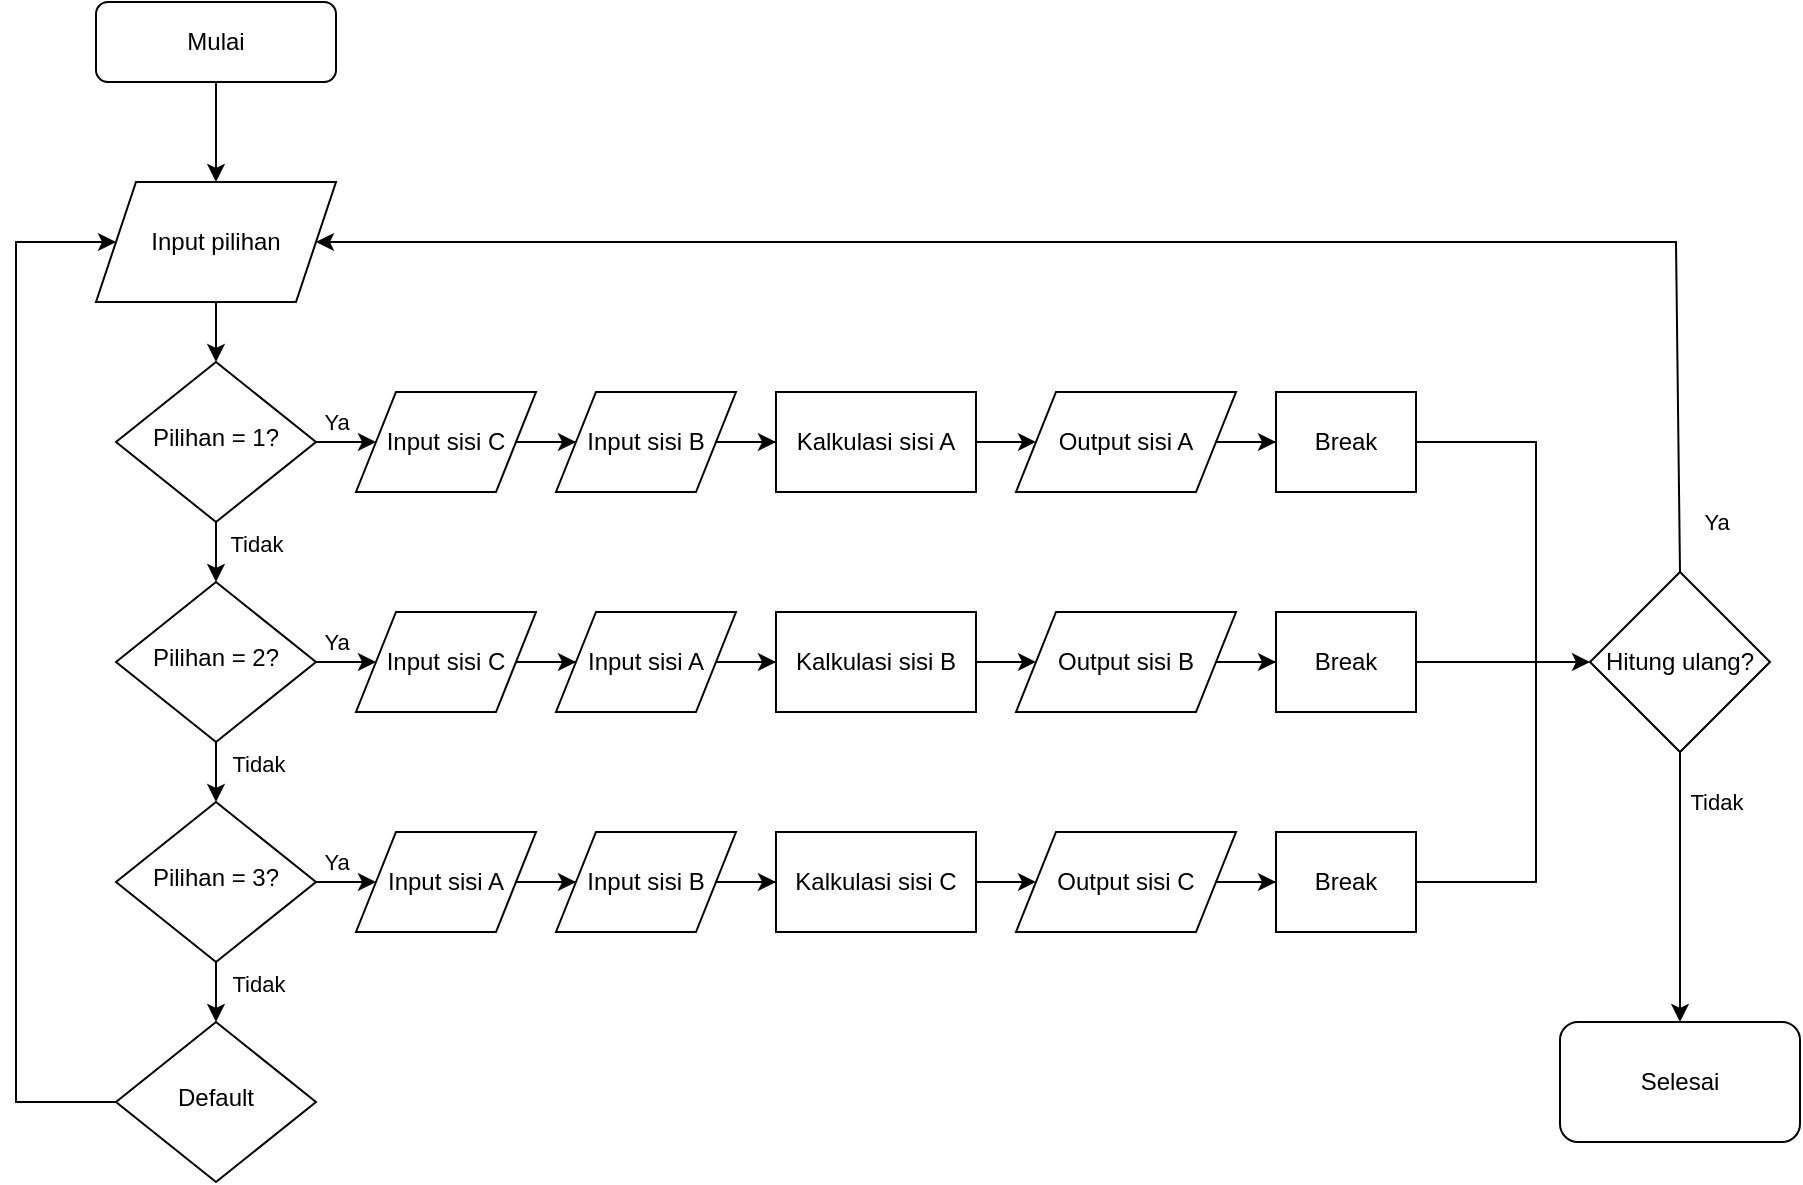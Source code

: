 <mxfile version="22.0.0" type="github">
  <diagram id="C5RBs43oDa-KdzZeNtuy" name="Page-1">
    <mxGraphModel dx="1257" dy="649" grid="1" gridSize="10" guides="1" tooltips="1" connect="1" arrows="1" fold="1" page="1" pageScale="1" pageWidth="827" pageHeight="1169" math="0" shadow="0">
      <root>
        <mxCell id="WIyWlLk6GJQsqaUBKTNV-0" />
        <mxCell id="WIyWlLk6GJQsqaUBKTNV-1" parent="WIyWlLk6GJQsqaUBKTNV-0" />
        <mxCell id="WIyWlLk6GJQsqaUBKTNV-3" value="Mulai" style="rounded=1;whiteSpace=wrap;html=1;fontSize=12;glass=0;strokeWidth=1;shadow=0;" parent="WIyWlLk6GJQsqaUBKTNV-1" vertex="1">
          <mxGeometry x="80" y="40" width="120" height="40" as="geometry" />
        </mxCell>
        <mxCell id="WIyWlLk6GJQsqaUBKTNV-10" value="Pilihan = 1?" style="rhombus;whiteSpace=wrap;html=1;shadow=0;fontFamily=Helvetica;fontSize=12;align=center;strokeWidth=1;spacing=6;spacingTop=-4;" parent="WIyWlLk6GJQsqaUBKTNV-1" vertex="1">
          <mxGeometry x="90" y="220" width="100" height="80" as="geometry" />
        </mxCell>
        <mxCell id="Qqi29Gs-X395JuREenvk-0" value="Input pilihan" style="shape=parallelogram;perimeter=parallelogramPerimeter;whiteSpace=wrap;html=1;fixedSize=1;" vertex="1" parent="WIyWlLk6GJQsqaUBKTNV-1">
          <mxGeometry x="80" y="130" width="120" height="60" as="geometry" />
        </mxCell>
        <mxCell id="Qqi29Gs-X395JuREenvk-12" value="Pilihan = 2?" style="rhombus;whiteSpace=wrap;html=1;shadow=0;fontFamily=Helvetica;fontSize=12;align=center;strokeWidth=1;spacing=6;spacingTop=-4;" vertex="1" parent="WIyWlLk6GJQsqaUBKTNV-1">
          <mxGeometry x="90" y="330" width="100" height="80" as="geometry" />
        </mxCell>
        <mxCell id="Qqi29Gs-X395JuREenvk-18" value="Pilihan = 3?" style="rhombus;whiteSpace=wrap;html=1;shadow=0;fontFamily=Helvetica;fontSize=12;align=center;strokeWidth=1;spacing=6;spacingTop=-4;" vertex="1" parent="WIyWlLk6GJQsqaUBKTNV-1">
          <mxGeometry x="90" y="440" width="100" height="80" as="geometry" />
        </mxCell>
        <mxCell id="Qqi29Gs-X395JuREenvk-23" value="" style="edgeStyle=orthogonalEdgeStyle;rounded=0;orthogonalLoop=1;jettySize=auto;html=1;exitX=0;exitY=0.5;exitDx=0;exitDy=0;entryX=0;entryY=0.5;entryDx=0;entryDy=0;" edge="1" parent="WIyWlLk6GJQsqaUBKTNV-1" source="Qqi29Gs-X395JuREenvk-21" target="Qqi29Gs-X395JuREenvk-0">
          <mxGeometry relative="1" as="geometry">
            <mxPoint x="40" y="160" as="targetPoint" />
            <Array as="points">
              <mxPoint x="40" y="590" />
              <mxPoint x="40" y="160" />
            </Array>
          </mxGeometry>
        </mxCell>
        <mxCell id="Qqi29Gs-X395JuREenvk-21" value="Default" style="rhombus;whiteSpace=wrap;html=1;shadow=0;fontFamily=Helvetica;fontSize=12;align=center;strokeWidth=1;spacing=6;spacingTop=-4;" vertex="1" parent="WIyWlLk6GJQsqaUBKTNV-1">
          <mxGeometry x="90" y="550" width="100" height="80" as="geometry" />
        </mxCell>
        <mxCell id="Qqi29Gs-X395JuREenvk-29" value="" style="edgeStyle=orthogonalEdgeStyle;rounded=0;orthogonalLoop=1;jettySize=auto;html=1;" edge="1" parent="WIyWlLk6GJQsqaUBKTNV-1" source="Qqi29Gs-X395JuREenvk-25" target="Qqi29Gs-X395JuREenvk-28">
          <mxGeometry relative="1" as="geometry" />
        </mxCell>
        <mxCell id="Qqi29Gs-X395JuREenvk-25" value="Input sisi C" style="shape=parallelogram;perimeter=parallelogramPerimeter;whiteSpace=wrap;html=1;fixedSize=1;" vertex="1" parent="WIyWlLk6GJQsqaUBKTNV-1">
          <mxGeometry x="209.99" y="235" width="90" height="50" as="geometry" />
        </mxCell>
        <mxCell id="Qqi29Gs-X395JuREenvk-31" value="" style="edgeStyle=orthogonalEdgeStyle;rounded=0;orthogonalLoop=1;jettySize=auto;html=1;" edge="1" parent="WIyWlLk6GJQsqaUBKTNV-1" source="Qqi29Gs-X395JuREenvk-28" target="Qqi29Gs-X395JuREenvk-30">
          <mxGeometry relative="1" as="geometry" />
        </mxCell>
        <mxCell id="Qqi29Gs-X395JuREenvk-28" value="Input sisi B" style="shape=parallelogram;perimeter=parallelogramPerimeter;whiteSpace=wrap;html=1;fixedSize=1;" vertex="1" parent="WIyWlLk6GJQsqaUBKTNV-1">
          <mxGeometry x="309.99" y="235" width="90" height="50" as="geometry" />
        </mxCell>
        <mxCell id="Qqi29Gs-X395JuREenvk-33" value="" style="edgeStyle=orthogonalEdgeStyle;rounded=0;orthogonalLoop=1;jettySize=auto;html=1;" edge="1" parent="WIyWlLk6GJQsqaUBKTNV-1" source="Qqi29Gs-X395JuREenvk-30">
          <mxGeometry relative="1" as="geometry">
            <mxPoint x="549.999" y="259.977" as="targetPoint" />
          </mxGeometry>
        </mxCell>
        <mxCell id="Qqi29Gs-X395JuREenvk-30" value="Kalkulasi sisi A" style="whiteSpace=wrap;html=1;" vertex="1" parent="WIyWlLk6GJQsqaUBKTNV-1">
          <mxGeometry x="419.99" y="235" width="100" height="50" as="geometry" />
        </mxCell>
        <mxCell id="Qqi29Gs-X395JuREenvk-66" value="" style="edgeStyle=orthogonalEdgeStyle;rounded=0;orthogonalLoop=1;jettySize=auto;html=1;" edge="1" parent="WIyWlLk6GJQsqaUBKTNV-1" source="Qqi29Gs-X395JuREenvk-32" target="Qqi29Gs-X395JuREenvk-65">
          <mxGeometry relative="1" as="geometry" />
        </mxCell>
        <mxCell id="Qqi29Gs-X395JuREenvk-32" value="Output sisi A" style="shape=parallelogram;perimeter=parallelogramPerimeter;whiteSpace=wrap;html=1;fixedSize=1;" vertex="1" parent="WIyWlLk6GJQsqaUBKTNV-1">
          <mxGeometry x="540" y="235" width="110" height="50" as="geometry" />
        </mxCell>
        <mxCell id="Qqi29Gs-X395JuREenvk-35" value="" style="edgeStyle=orthogonalEdgeStyle;rounded=0;orthogonalLoop=1;jettySize=auto;html=1;" edge="1" parent="WIyWlLk6GJQsqaUBKTNV-1" source="Qqi29Gs-X395JuREenvk-36" target="Qqi29Gs-X395JuREenvk-38">
          <mxGeometry relative="1" as="geometry" />
        </mxCell>
        <mxCell id="Qqi29Gs-X395JuREenvk-36" value="Input sisi C" style="shape=parallelogram;perimeter=parallelogramPerimeter;whiteSpace=wrap;html=1;fixedSize=1;" vertex="1" parent="WIyWlLk6GJQsqaUBKTNV-1">
          <mxGeometry x="209.99" y="345" width="90" height="50" as="geometry" />
        </mxCell>
        <mxCell id="Qqi29Gs-X395JuREenvk-37" value="" style="edgeStyle=orthogonalEdgeStyle;rounded=0;orthogonalLoop=1;jettySize=auto;html=1;" edge="1" parent="WIyWlLk6GJQsqaUBKTNV-1" source="Qqi29Gs-X395JuREenvk-38" target="Qqi29Gs-X395JuREenvk-40">
          <mxGeometry relative="1" as="geometry" />
        </mxCell>
        <mxCell id="Qqi29Gs-X395JuREenvk-38" value="Input sisi A" style="shape=parallelogram;perimeter=parallelogramPerimeter;whiteSpace=wrap;html=1;fixedSize=1;" vertex="1" parent="WIyWlLk6GJQsqaUBKTNV-1">
          <mxGeometry x="309.99" y="345" width="90" height="50" as="geometry" />
        </mxCell>
        <mxCell id="Qqi29Gs-X395JuREenvk-39" value="" style="edgeStyle=orthogonalEdgeStyle;rounded=0;orthogonalLoop=1;jettySize=auto;html=1;" edge="1" parent="WIyWlLk6GJQsqaUBKTNV-1" source="Qqi29Gs-X395JuREenvk-40">
          <mxGeometry relative="1" as="geometry">
            <mxPoint x="549.999" y="369.977" as="targetPoint" />
          </mxGeometry>
        </mxCell>
        <mxCell id="Qqi29Gs-X395JuREenvk-40" value="Kalkulasi sisi B" style="whiteSpace=wrap;html=1;" vertex="1" parent="WIyWlLk6GJQsqaUBKTNV-1">
          <mxGeometry x="419.99" y="345" width="100" height="50" as="geometry" />
        </mxCell>
        <mxCell id="Qqi29Gs-X395JuREenvk-68" value="" style="edgeStyle=orthogonalEdgeStyle;rounded=0;orthogonalLoop=1;jettySize=auto;html=1;" edge="1" parent="WIyWlLk6GJQsqaUBKTNV-1" source="Qqi29Gs-X395JuREenvk-41" target="Qqi29Gs-X395JuREenvk-67">
          <mxGeometry relative="1" as="geometry" />
        </mxCell>
        <mxCell id="Qqi29Gs-X395JuREenvk-41" value="Output sisi B" style="shape=parallelogram;perimeter=parallelogramPerimeter;whiteSpace=wrap;html=1;fixedSize=1;" vertex="1" parent="WIyWlLk6GJQsqaUBKTNV-1">
          <mxGeometry x="540" y="345" width="110" height="50" as="geometry" />
        </mxCell>
        <mxCell id="Qqi29Gs-X395JuREenvk-43" value="" style="edgeStyle=orthogonalEdgeStyle;rounded=0;orthogonalLoop=1;jettySize=auto;html=1;" edge="1" parent="WIyWlLk6GJQsqaUBKTNV-1" source="Qqi29Gs-X395JuREenvk-44" target="Qqi29Gs-X395JuREenvk-46">
          <mxGeometry relative="1" as="geometry" />
        </mxCell>
        <mxCell id="Qqi29Gs-X395JuREenvk-44" value="Input sisi A" style="shape=parallelogram;perimeter=parallelogramPerimeter;whiteSpace=wrap;html=1;fixedSize=1;" vertex="1" parent="WIyWlLk6GJQsqaUBKTNV-1">
          <mxGeometry x="209.99" y="455" width="90" height="50" as="geometry" />
        </mxCell>
        <mxCell id="Qqi29Gs-X395JuREenvk-45" value="" style="edgeStyle=orthogonalEdgeStyle;rounded=0;orthogonalLoop=1;jettySize=auto;html=1;" edge="1" parent="WIyWlLk6GJQsqaUBKTNV-1" source="Qqi29Gs-X395JuREenvk-46" target="Qqi29Gs-X395JuREenvk-48">
          <mxGeometry relative="1" as="geometry" />
        </mxCell>
        <mxCell id="Qqi29Gs-X395JuREenvk-46" value="Input sisi B" style="shape=parallelogram;perimeter=parallelogramPerimeter;whiteSpace=wrap;html=1;fixedSize=1;" vertex="1" parent="WIyWlLk6GJQsqaUBKTNV-1">
          <mxGeometry x="309.99" y="455" width="90" height="50" as="geometry" />
        </mxCell>
        <mxCell id="Qqi29Gs-X395JuREenvk-47" value="" style="edgeStyle=orthogonalEdgeStyle;rounded=0;orthogonalLoop=1;jettySize=auto;html=1;" edge="1" parent="WIyWlLk6GJQsqaUBKTNV-1" source="Qqi29Gs-X395JuREenvk-48">
          <mxGeometry relative="1" as="geometry">
            <mxPoint x="549.999" y="479.977" as="targetPoint" />
          </mxGeometry>
        </mxCell>
        <mxCell id="Qqi29Gs-X395JuREenvk-48" value="Kalkulasi sisi C" style="whiteSpace=wrap;html=1;" vertex="1" parent="WIyWlLk6GJQsqaUBKTNV-1">
          <mxGeometry x="419.99" y="455" width="100" height="50" as="geometry" />
        </mxCell>
        <mxCell id="Qqi29Gs-X395JuREenvk-70" value="" style="edgeStyle=orthogonalEdgeStyle;rounded=0;orthogonalLoop=1;jettySize=auto;html=1;" edge="1" parent="WIyWlLk6GJQsqaUBKTNV-1" source="Qqi29Gs-X395JuREenvk-49" target="Qqi29Gs-X395JuREenvk-69">
          <mxGeometry relative="1" as="geometry" />
        </mxCell>
        <mxCell id="Qqi29Gs-X395JuREenvk-49" value="Output sisi C" style="shape=parallelogram;perimeter=parallelogramPerimeter;whiteSpace=wrap;html=1;fixedSize=1;" vertex="1" parent="WIyWlLk6GJQsqaUBKTNV-1">
          <mxGeometry x="540" y="455" width="110" height="50" as="geometry" />
        </mxCell>
        <mxCell id="Qqi29Gs-X395JuREenvk-51" value="" style="endArrow=classic;html=1;rounded=0;exitX=0.5;exitY=1;exitDx=0;exitDy=0;entryX=0.5;entryY=0;entryDx=0;entryDy=0;" edge="1" parent="WIyWlLk6GJQsqaUBKTNV-1" source="WIyWlLk6GJQsqaUBKTNV-3" target="Qqi29Gs-X395JuREenvk-0">
          <mxGeometry width="50" height="50" relative="1" as="geometry">
            <mxPoint x="120" y="150" as="sourcePoint" />
            <mxPoint x="170" y="100" as="targetPoint" />
          </mxGeometry>
        </mxCell>
        <mxCell id="Qqi29Gs-X395JuREenvk-52" value="" style="endArrow=classic;html=1;rounded=0;exitX=0.5;exitY=1;exitDx=0;exitDy=0;entryX=0.5;entryY=0;entryDx=0;entryDy=0;" edge="1" parent="WIyWlLk6GJQsqaUBKTNV-1" source="Qqi29Gs-X395JuREenvk-0" target="WIyWlLk6GJQsqaUBKTNV-10">
          <mxGeometry width="50" height="50" relative="1" as="geometry">
            <mxPoint x="120" y="250" as="sourcePoint" />
            <mxPoint x="170" y="200" as="targetPoint" />
          </mxGeometry>
        </mxCell>
        <mxCell id="Qqi29Gs-X395JuREenvk-53" value="" style="endArrow=classic;html=1;rounded=0;exitX=0.5;exitY=1;exitDx=0;exitDy=0;" edge="1" parent="WIyWlLk6GJQsqaUBKTNV-1" source="WIyWlLk6GJQsqaUBKTNV-10" target="Qqi29Gs-X395JuREenvk-12">
          <mxGeometry width="50" height="50" relative="1" as="geometry">
            <mxPoint x="139.72" y="300" as="sourcePoint" />
            <mxPoint x="139.72" y="330" as="targetPoint" />
          </mxGeometry>
        </mxCell>
        <mxCell id="Qqi29Gs-X395JuREenvk-60" value="Tidak" style="edgeLabel;html=1;align=center;verticalAlign=middle;resizable=0;points=[];" vertex="1" connectable="0" parent="Qqi29Gs-X395JuREenvk-53">
          <mxGeometry x="0.024" relative="1" as="geometry">
            <mxPoint x="20" y="-5" as="offset" />
          </mxGeometry>
        </mxCell>
        <mxCell id="Qqi29Gs-X395JuREenvk-54" value="" style="endArrow=classic;html=1;rounded=0;exitX=0.5;exitY=1;exitDx=0;exitDy=0;entryX=0.5;entryY=0;entryDx=0;entryDy=0;" edge="1" parent="WIyWlLk6GJQsqaUBKTNV-1" source="Qqi29Gs-X395JuREenvk-12" target="Qqi29Gs-X395JuREenvk-18">
          <mxGeometry width="50" height="50" relative="1" as="geometry">
            <mxPoint x="139.72" y="410" as="sourcePoint" />
            <mxPoint x="139.72" y="440" as="targetPoint" />
          </mxGeometry>
        </mxCell>
        <mxCell id="Qqi29Gs-X395JuREenvk-55" value="" style="endArrow=classic;html=1;rounded=0;exitX=0.5;exitY=1;exitDx=0;exitDy=0;entryX=0.5;entryY=0;entryDx=0;entryDy=0;" edge="1" parent="WIyWlLk6GJQsqaUBKTNV-1" source="Qqi29Gs-X395JuREenvk-18" target="Qqi29Gs-X395JuREenvk-21">
          <mxGeometry width="50" height="50" relative="1" as="geometry">
            <mxPoint x="150" y="420" as="sourcePoint" />
            <mxPoint x="150" y="450" as="targetPoint" />
          </mxGeometry>
        </mxCell>
        <mxCell id="Qqi29Gs-X395JuREenvk-56" value="" style="endArrow=classic;html=1;rounded=0;entryX=0;entryY=0.5;entryDx=0;entryDy=0;" edge="1" parent="WIyWlLk6GJQsqaUBKTNV-1" source="Qqi29Gs-X395JuREenvk-12" target="Qqi29Gs-X395JuREenvk-36">
          <mxGeometry width="50" height="50" relative="1" as="geometry">
            <mxPoint x="120" y="370" as="sourcePoint" />
            <mxPoint x="170" y="320" as="targetPoint" />
          </mxGeometry>
        </mxCell>
        <mxCell id="Qqi29Gs-X395JuREenvk-57" value="" style="endArrow=classic;html=1;rounded=0;entryX=0;entryY=0.5;entryDx=0;entryDy=0;exitX=1;exitY=0.5;exitDx=0;exitDy=0;" edge="1" parent="WIyWlLk6GJQsqaUBKTNV-1" source="WIyWlLk6GJQsqaUBKTNV-10" target="Qqi29Gs-X395JuREenvk-25">
          <mxGeometry width="50" height="50" relative="1" as="geometry">
            <mxPoint x="200" y="380" as="sourcePoint" />
            <mxPoint x="230" y="380" as="targetPoint" />
          </mxGeometry>
        </mxCell>
        <mxCell id="Qqi29Gs-X395JuREenvk-59" value="Ya" style="edgeLabel;html=1;align=center;verticalAlign=middle;resizable=0;points=[];" vertex="1" connectable="0" parent="Qqi29Gs-X395JuREenvk-57">
          <mxGeometry x="-0.155" y="-1" relative="1" as="geometry">
            <mxPoint x="-3" y="-11" as="offset" />
          </mxGeometry>
        </mxCell>
        <mxCell id="Qqi29Gs-X395JuREenvk-58" value="" style="endArrow=classic;html=1;rounded=0;entryX=0;entryY=0.5;entryDx=0;entryDy=0;exitX=1;exitY=0.5;exitDx=0;exitDy=0;" edge="1" parent="WIyWlLk6GJQsqaUBKTNV-1" source="Qqi29Gs-X395JuREenvk-18" target="Qqi29Gs-X395JuREenvk-44">
          <mxGeometry width="50" height="50" relative="1" as="geometry">
            <mxPoint x="210" y="390" as="sourcePoint" />
            <mxPoint x="240" y="390" as="targetPoint" />
          </mxGeometry>
        </mxCell>
        <mxCell id="Qqi29Gs-X395JuREenvk-61" value="Tidak" style="edgeLabel;html=1;align=center;verticalAlign=middle;resizable=0;points=[];" vertex="1" connectable="0" parent="WIyWlLk6GJQsqaUBKTNV-1">
          <mxGeometry x="160.44" y="420.349" as="geometry" />
        </mxCell>
        <mxCell id="Qqi29Gs-X395JuREenvk-62" value="Ya" style="edgeLabel;html=1;align=center;verticalAlign=middle;resizable=0;points=[];" vertex="1" connectable="0" parent="WIyWlLk6GJQsqaUBKTNV-1">
          <mxGeometry x="199.998" y="360.0" as="geometry" />
        </mxCell>
        <mxCell id="Qqi29Gs-X395JuREenvk-63" value="Tidak" style="edgeLabel;html=1;align=center;verticalAlign=middle;resizable=0;points=[];" vertex="1" connectable="0" parent="WIyWlLk6GJQsqaUBKTNV-1">
          <mxGeometry x="160.44" y="530.349" as="geometry" />
        </mxCell>
        <mxCell id="Qqi29Gs-X395JuREenvk-64" value="Ya" style="edgeLabel;html=1;align=center;verticalAlign=middle;resizable=0;points=[];" vertex="1" connectable="0" parent="WIyWlLk6GJQsqaUBKTNV-1">
          <mxGeometry x="199.998" y="470.0" as="geometry" />
        </mxCell>
        <mxCell id="Qqi29Gs-X395JuREenvk-65" value="Break" style="whiteSpace=wrap;html=1;" vertex="1" parent="WIyWlLk6GJQsqaUBKTNV-1">
          <mxGeometry x="670" y="235" width="70" height="50" as="geometry" />
        </mxCell>
        <mxCell id="Qqi29Gs-X395JuREenvk-67" value="Break" style="whiteSpace=wrap;html=1;" vertex="1" parent="WIyWlLk6GJQsqaUBKTNV-1">
          <mxGeometry x="670" y="345" width="70" height="50" as="geometry" />
        </mxCell>
        <mxCell id="Qqi29Gs-X395JuREenvk-69" value="Break" style="whiteSpace=wrap;html=1;" vertex="1" parent="WIyWlLk6GJQsqaUBKTNV-1">
          <mxGeometry x="670" y="455" width="70" height="50" as="geometry" />
        </mxCell>
        <mxCell id="Qqi29Gs-X395JuREenvk-71" value="Hitung ulang?" style="rhombus;whiteSpace=wrap;html=1;" vertex="1" parent="WIyWlLk6GJQsqaUBKTNV-1">
          <mxGeometry x="827" y="325" width="90" height="90" as="geometry" />
        </mxCell>
        <mxCell id="Qqi29Gs-X395JuREenvk-73" value="" style="endArrow=classic;html=1;rounded=0;exitX=1;exitY=0.5;exitDx=0;exitDy=0;entryX=0;entryY=0.5;entryDx=0;entryDy=0;" edge="1" parent="WIyWlLk6GJQsqaUBKTNV-1" source="Qqi29Gs-X395JuREenvk-67" target="Qqi29Gs-X395JuREenvk-71">
          <mxGeometry width="50" height="50" relative="1" as="geometry">
            <mxPoint x="780" y="390" as="sourcePoint" />
            <mxPoint x="830" y="340" as="targetPoint" />
          </mxGeometry>
        </mxCell>
        <mxCell id="Qqi29Gs-X395JuREenvk-74" value="" style="endArrow=none;html=1;rounded=0;exitX=1;exitY=0.5;exitDx=0;exitDy=0;" edge="1" parent="WIyWlLk6GJQsqaUBKTNV-1" source="Qqi29Gs-X395JuREenvk-65">
          <mxGeometry width="50" height="50" relative="1" as="geometry">
            <mxPoint x="780" y="390" as="sourcePoint" />
            <mxPoint x="800" y="370" as="targetPoint" />
            <Array as="points">
              <mxPoint x="800" y="260" />
            </Array>
          </mxGeometry>
        </mxCell>
        <mxCell id="Qqi29Gs-X395JuREenvk-75" value="" style="endArrow=none;html=1;rounded=0;exitX=1;exitY=0.5;exitDx=0;exitDy=0;" edge="1" parent="WIyWlLk6GJQsqaUBKTNV-1" source="Qqi29Gs-X395JuREenvk-69">
          <mxGeometry width="50" height="50" relative="1" as="geometry">
            <mxPoint x="780" y="390" as="sourcePoint" />
            <mxPoint x="800" y="370" as="targetPoint" />
            <Array as="points">
              <mxPoint x="800" y="480" />
            </Array>
          </mxGeometry>
        </mxCell>
        <mxCell id="Qqi29Gs-X395JuREenvk-76" value="" style="endArrow=classic;html=1;rounded=0;exitX=0.5;exitY=0;exitDx=0;exitDy=0;entryX=1;entryY=0.5;entryDx=0;entryDy=0;" edge="1" parent="WIyWlLk6GJQsqaUBKTNV-1" source="Qqi29Gs-X395JuREenvk-71" target="Qqi29Gs-X395JuREenvk-0">
          <mxGeometry width="50" height="50" relative="1" as="geometry">
            <mxPoint x="800" y="320" as="sourcePoint" />
            <mxPoint x="460" y="130" as="targetPoint" />
            <Array as="points">
              <mxPoint x="870" y="160" />
            </Array>
          </mxGeometry>
        </mxCell>
        <mxCell id="Qqi29Gs-X395JuREenvk-77" value="Ya" style="edgeLabel;html=1;align=center;verticalAlign=middle;resizable=0;points=[];" vertex="1" connectable="0" parent="Qqi29Gs-X395JuREenvk-76">
          <mxGeometry x="-0.919" relative="1" as="geometry">
            <mxPoint x="18" y="9" as="offset" />
          </mxGeometry>
        </mxCell>
        <mxCell id="Qqi29Gs-X395JuREenvk-78" value="Selesai" style="rounded=1;whiteSpace=wrap;html=1;" vertex="1" parent="WIyWlLk6GJQsqaUBKTNV-1">
          <mxGeometry x="812" y="550" width="120" height="60" as="geometry" />
        </mxCell>
        <mxCell id="Qqi29Gs-X395JuREenvk-79" value="" style="endArrow=classic;html=1;rounded=0;entryX=0.5;entryY=0;entryDx=0;entryDy=0;exitX=0.5;exitY=1;exitDx=0;exitDy=0;" edge="1" parent="WIyWlLk6GJQsqaUBKTNV-1" source="Qqi29Gs-X395JuREenvk-71" target="Qqi29Gs-X395JuREenvk-78">
          <mxGeometry width="50" height="50" relative="1" as="geometry">
            <mxPoint x="550" y="510" as="sourcePoint" />
            <mxPoint x="600" y="460" as="targetPoint" />
          </mxGeometry>
        </mxCell>
        <mxCell id="Qqi29Gs-X395JuREenvk-80" value="Tidak" style="edgeLabel;html=1;align=center;verticalAlign=middle;resizable=0;points=[];" vertex="1" connectable="0" parent="Qqi29Gs-X395JuREenvk-79">
          <mxGeometry x="-0.76" y="-2" relative="1" as="geometry">
            <mxPoint x="20" y="9" as="offset" />
          </mxGeometry>
        </mxCell>
      </root>
    </mxGraphModel>
  </diagram>
</mxfile>
